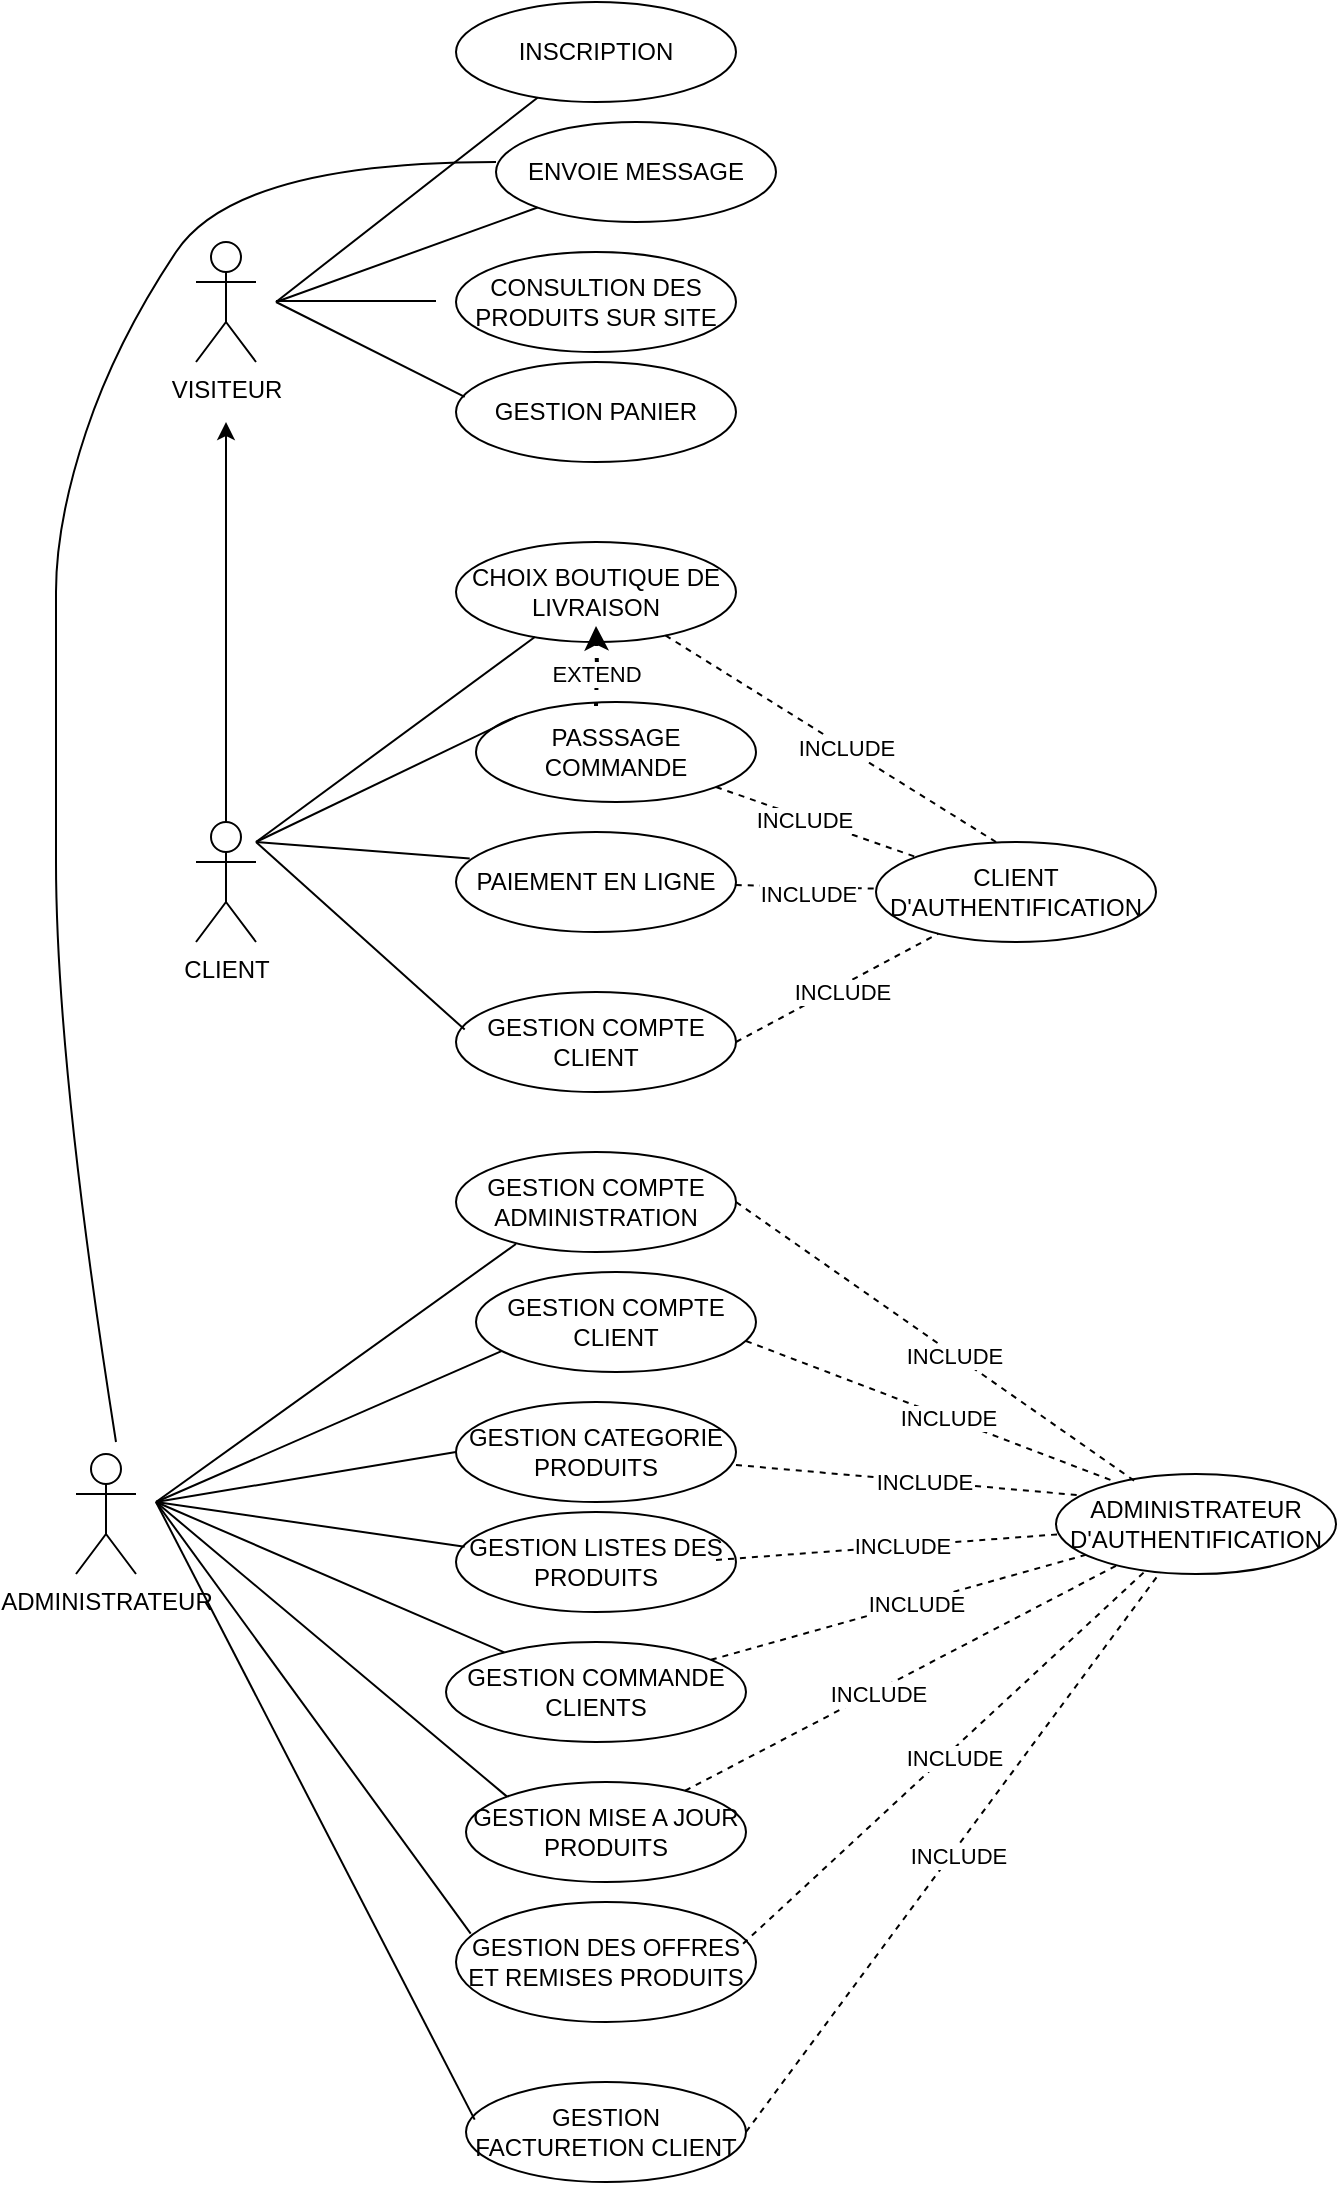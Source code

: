 <mxfile version="21.5.2" type="github">
  <diagram name="Page-1" id="VFj8cEdppRw5Jr-aeDxQ">
    <mxGraphModel dx="759" dy="318" grid="1" gridSize="10" guides="1" tooltips="1" connect="1" arrows="1" fold="1" page="1" pageScale="1" pageWidth="827" pageHeight="1169" math="0" shadow="0">
      <root>
        <mxCell id="0" />
        <mxCell id="1" parent="0" />
        <mxCell id="ilGVg9wScG-0XjAJgVdM-1" value="&lt;font style=&quot;vertical-align: inherit;&quot;&gt;&lt;font style=&quot;vertical-align: inherit;&quot;&gt;VISITEUR&lt;/font&gt;&lt;/font&gt;" style="shape=umlActor;verticalLabelPosition=bottom;verticalAlign=top;html=1;outlineConnect=0;" parent="1" vertex="1">
          <mxGeometry x="110" y="160" width="30" height="60" as="geometry" />
        </mxCell>
        <mxCell id="l0UFO7mw8MuFgwvBYyES-2" value="&lt;font style=&quot;vertical-align: inherit;&quot;&gt;&lt;font style=&quot;vertical-align: inherit;&quot;&gt;INSCRIPTION&lt;/font&gt;&lt;/font&gt;" style="ellipse;whiteSpace=wrap;html=1;" parent="1" vertex="1">
          <mxGeometry x="240" y="40" width="140" height="50" as="geometry" />
        </mxCell>
        <mxCell id="l0UFO7mw8MuFgwvBYyES-7" value="&lt;font style=&quot;vertical-align: inherit;&quot;&gt;&lt;font style=&quot;vertical-align: inherit;&quot;&gt;&lt;font style=&quot;vertical-align: inherit;&quot;&gt;&lt;font style=&quot;vertical-align: inherit;&quot;&gt;CONSULTION DES PRODUITS SUR SITE&lt;/font&gt;&lt;/font&gt;&lt;/font&gt;&lt;/font&gt;" style="ellipse;whiteSpace=wrap;html=1;" parent="1" vertex="1">
          <mxGeometry x="240" y="165" width="140" height="50" as="geometry" />
        </mxCell>
        <mxCell id="l0UFO7mw8MuFgwvBYyES-8" value="&lt;font style=&quot;vertical-align: inherit;&quot;&gt;&lt;font style=&quot;vertical-align: inherit;&quot;&gt;&lt;font style=&quot;vertical-align: inherit;&quot;&gt;&lt;font style=&quot;vertical-align: inherit;&quot;&gt;GESTION PANIER&lt;/font&gt;&lt;/font&gt;&lt;/font&gt;&lt;/font&gt;" style="ellipse;whiteSpace=wrap;html=1;" parent="1" vertex="1">
          <mxGeometry x="240" y="220" width="140" height="50" as="geometry" />
        </mxCell>
        <mxCell id="l0UFO7mw8MuFgwvBYyES-9" value="&lt;font style=&quot;vertical-align: inherit;&quot;&gt;&lt;font style=&quot;vertical-align: inherit;&quot;&gt;&lt;font style=&quot;vertical-align: inherit;&quot;&gt;&lt;font style=&quot;vertical-align: inherit;&quot;&gt;PASSSAGE COMMANDE&lt;/font&gt;&lt;/font&gt;&lt;/font&gt;&lt;/font&gt;" style="ellipse;whiteSpace=wrap;html=1;" parent="1" vertex="1">
          <mxGeometry x="250" y="390" width="140" height="50" as="geometry" />
        </mxCell>
        <mxCell id="l0UFO7mw8MuFgwvBYyES-11" value="&lt;font style=&quot;vertical-align: inherit;&quot;&gt;&lt;font style=&quot;vertical-align: inherit;&quot;&gt;&lt;font style=&quot;vertical-align: inherit;&quot;&gt;&lt;font style=&quot;vertical-align: inherit;&quot;&gt;ENVOIE MESSAGE&lt;/font&gt;&lt;/font&gt;&lt;/font&gt;&lt;/font&gt;" style="ellipse;whiteSpace=wrap;html=1;" parent="1" vertex="1">
          <mxGeometry x="260" y="100" width="140" height="50" as="geometry" />
        </mxCell>
        <mxCell id="l0UFO7mw8MuFgwvBYyES-13" value="&lt;font style=&quot;vertical-align: inherit;&quot;&gt;&lt;font style=&quot;vertical-align: inherit;&quot;&gt;&lt;font style=&quot;vertical-align: inherit;&quot;&gt;&lt;font style=&quot;vertical-align: inherit;&quot;&gt;&lt;font style=&quot;vertical-align: inherit;&quot;&gt;&lt;font style=&quot;vertical-align: inherit;&quot;&gt;&lt;font style=&quot;vertical-align: inherit;&quot;&gt;&lt;font style=&quot;vertical-align: inherit;&quot;&gt;CLIENT D&#39;AUTHENTIFICATION&lt;/font&gt;&lt;/font&gt;&lt;/font&gt;&lt;/font&gt;&lt;/font&gt;&lt;/font&gt;&lt;/font&gt;&lt;/font&gt;" style="ellipse;whiteSpace=wrap;html=1;" parent="1" vertex="1">
          <mxGeometry x="450" y="460" width="140" height="50" as="geometry" />
        </mxCell>
        <mxCell id="l0UFO7mw8MuFgwvBYyES-14" value="&lt;font style=&quot;vertical-align: inherit;&quot;&gt;&lt;font style=&quot;vertical-align: inherit;&quot;&gt;&lt;font style=&quot;vertical-align: inherit;&quot;&gt;&lt;font style=&quot;vertical-align: inherit;&quot;&gt;PAIEMENT EN LIGNE&lt;/font&gt;&lt;/font&gt;&lt;/font&gt;&lt;/font&gt;" style="ellipse;whiteSpace=wrap;html=1;" parent="1" vertex="1">
          <mxGeometry x="240" y="455" width="140" height="50" as="geometry" />
        </mxCell>
        <mxCell id="l0UFO7mw8MuFgwvBYyES-17" value="&lt;font style=&quot;vertical-align: inherit;&quot;&gt;&lt;font style=&quot;vertical-align: inherit;&quot;&gt;&lt;font style=&quot;vertical-align: inherit;&quot;&gt;&lt;font style=&quot;vertical-align: inherit;&quot;&gt;GESTION COMPTE CLIENT&lt;/font&gt;&lt;/font&gt;&lt;/font&gt;&lt;/font&gt;" style="ellipse;whiteSpace=wrap;html=1;" parent="1" vertex="1">
          <mxGeometry x="240" y="535" width="140" height="50" as="geometry" />
        </mxCell>
        <mxCell id="l0UFO7mw8MuFgwvBYyES-19" value="&lt;font style=&quot;vertical-align: inherit;&quot;&gt;&lt;font style=&quot;vertical-align: inherit;&quot;&gt;&lt;font style=&quot;vertical-align: inherit;&quot;&gt;&lt;font style=&quot;vertical-align: inherit;&quot;&gt;CHOIX BOUTIQUE DE LIVRAISON&lt;/font&gt;&lt;/font&gt;&lt;/font&gt;&lt;/font&gt;" style="ellipse;whiteSpace=wrap;html=1;" parent="1" vertex="1">
          <mxGeometry x="240" y="310" width="140" height="50" as="geometry" />
        </mxCell>
        <mxCell id="l0UFO7mw8MuFgwvBYyES-20" value="&lt;font style=&quot;vertical-align: inherit;&quot;&gt;&lt;font style=&quot;vertical-align: inherit;&quot;&gt;CLIENT&lt;/font&gt;&lt;/font&gt;" style="shape=umlActor;verticalLabelPosition=bottom;verticalAlign=top;html=1;outlineConnect=0;" parent="1" vertex="1">
          <mxGeometry x="110" y="450" width="30" height="60" as="geometry" />
        </mxCell>
        <mxCell id="l0UFO7mw8MuFgwvBYyES-23" value="" style="endArrow=none;html=1;rounded=0;" parent="1" target="l0UFO7mw8MuFgwvBYyES-11" edge="1">
          <mxGeometry width="50" height="50" relative="1" as="geometry">
            <mxPoint x="150" y="190" as="sourcePoint" />
            <mxPoint x="200" y="140" as="targetPoint" />
          </mxGeometry>
        </mxCell>
        <mxCell id="l0UFO7mw8MuFgwvBYyES-24" value="" style="endArrow=none;html=1;rounded=0;" parent="1" target="l0UFO7mw8MuFgwvBYyES-2" edge="1">
          <mxGeometry width="50" height="50" relative="1" as="geometry">
            <mxPoint x="150" y="190" as="sourcePoint" />
            <mxPoint x="262" y="120" as="targetPoint" />
          </mxGeometry>
        </mxCell>
        <mxCell id="l0UFO7mw8MuFgwvBYyES-25" value="" style="endArrow=none;html=1;rounded=0;" parent="1" edge="1">
          <mxGeometry width="50" height="50" relative="1" as="geometry">
            <mxPoint x="150" y="189.5" as="sourcePoint" />
            <mxPoint x="230" y="189.5" as="targetPoint" />
          </mxGeometry>
        </mxCell>
        <mxCell id="l0UFO7mw8MuFgwvBYyES-27" value="" style="endArrow=classic;html=1;rounded=0;exitX=0.5;exitY=0;exitDx=0;exitDy=0;exitPerimeter=0;" parent="1" source="l0UFO7mw8MuFgwvBYyES-20" edge="1">
          <mxGeometry width="50" height="50" relative="1" as="geometry">
            <mxPoint x="110" y="390" as="sourcePoint" />
            <mxPoint x="125" y="250" as="targetPoint" />
          </mxGeometry>
        </mxCell>
        <mxCell id="l0UFO7mw8MuFgwvBYyES-28" value="" style="endArrow=none;html=1;rounded=0;entryX=0.031;entryY=0.348;entryDx=0;entryDy=0;entryPerimeter=0;" parent="1" target="l0UFO7mw8MuFgwvBYyES-8" edge="1">
          <mxGeometry width="50" height="50" relative="1" as="geometry">
            <mxPoint x="150" y="190" as="sourcePoint" />
            <mxPoint x="210" y="220" as="targetPoint" />
          </mxGeometry>
        </mxCell>
        <mxCell id="l0UFO7mw8MuFgwvBYyES-31" value="" style="endArrow=none;html=1;rounded=0;entryX=0;entryY=0;entryDx=0;entryDy=0;" parent="1" target="l0UFO7mw8MuFgwvBYyES-9" edge="1">
          <mxGeometry width="50" height="50" relative="1" as="geometry">
            <mxPoint x="140" y="460" as="sourcePoint" />
            <mxPoint x="260" y="360" as="targetPoint" />
          </mxGeometry>
        </mxCell>
        <mxCell id="l0UFO7mw8MuFgwvBYyES-32" value="" style="endArrow=none;html=1;rounded=0;" parent="1" target="l0UFO7mw8MuFgwvBYyES-19" edge="1">
          <mxGeometry width="50" height="50" relative="1" as="geometry">
            <mxPoint x="140" y="460" as="sourcePoint" />
            <mxPoint x="255" y="361" as="targetPoint" />
          </mxGeometry>
        </mxCell>
        <mxCell id="l0UFO7mw8MuFgwvBYyES-33" value="" style="endArrow=none;html=1;rounded=0;entryX=0.049;entryY=0.264;entryDx=0;entryDy=0;entryPerimeter=0;" parent="1" target="l0UFO7mw8MuFgwvBYyES-14" edge="1">
          <mxGeometry width="50" height="50" relative="1" as="geometry">
            <mxPoint x="140" y="460" as="sourcePoint" />
            <mxPoint x="240" y="470" as="targetPoint" />
          </mxGeometry>
        </mxCell>
        <mxCell id="l0UFO7mw8MuFgwvBYyES-42" value="" style="endArrow=none;dashed=1;html=1;rounded=0;" parent="1" source="l0UFO7mw8MuFgwvBYyES-9" target="l0UFO7mw8MuFgwvBYyES-13" edge="1">
          <mxGeometry width="50" height="50" relative="1" as="geometry">
            <mxPoint x="390" y="410" as="sourcePoint" />
            <mxPoint x="440" y="360" as="targetPoint" />
          </mxGeometry>
        </mxCell>
        <mxCell id="l0UFO7mw8MuFgwvBYyES-53" value="&lt;font style=&quot;vertical-align: inherit;&quot;&gt;&lt;font style=&quot;vertical-align: inherit;&quot;&gt;&lt;font style=&quot;vertical-align: inherit;&quot;&gt;&lt;font style=&quot;vertical-align: inherit;&quot;&gt;INCLUDE&lt;/font&gt;&lt;/font&gt;&lt;/font&gt;&lt;/font&gt;" style="edgeLabel;html=1;align=center;verticalAlign=middle;resizable=0;points=[];" parent="l0UFO7mw8MuFgwvBYyES-42" vertex="1" connectable="0">
          <mxGeometry x="-0.119" y="-1" relative="1" as="geometry">
            <mxPoint as="offset" />
          </mxGeometry>
        </mxCell>
        <mxCell id="l0UFO7mw8MuFgwvBYyES-43" value="" style="endArrow=none;dashed=1;html=1;rounded=0;" parent="1" target="l0UFO7mw8MuFgwvBYyES-13" edge="1">
          <mxGeometry width="50" height="50" relative="1" as="geometry">
            <mxPoint x="380" y="560" as="sourcePoint" />
            <mxPoint x="440" y="520" as="targetPoint" />
          </mxGeometry>
        </mxCell>
        <mxCell id="l0UFO7mw8MuFgwvBYyES-62" value="&lt;font style=&quot;vertical-align: inherit;&quot;&gt;&lt;font style=&quot;vertical-align: inherit;&quot;&gt;INCLUDE&lt;/font&gt;&lt;/font&gt;" style="edgeLabel;html=1;align=center;verticalAlign=middle;resizable=0;points=[];" parent="l0UFO7mw8MuFgwvBYyES-43" vertex="1" connectable="0">
          <mxGeometry x="0.001" y="-2" relative="1" as="geometry">
            <mxPoint x="1" as="offset" />
          </mxGeometry>
        </mxCell>
        <mxCell id="l0UFO7mw8MuFgwvBYyES-46" value="" style="edgeStyle=orthogonalEdgeStyle;rounded=0;orthogonalLoop=1;jettySize=auto;html=1;&#xa;endArrow=none;dashed=1;html=1;dashPattern=1 3;strokeWidth=2;rounded=0;" parent="1" edge="1">
          <mxGeometry relative="1" as="geometry">
            <mxPoint x="310" y="392" as="sourcePoint" />
            <mxPoint x="310" y="352" as="targetPoint" />
          </mxGeometry>
        </mxCell>
        <mxCell id="l0UFO7mw8MuFgwvBYyES-47" value="&lt;font style=&quot;vertical-align: inherit;&quot;&gt;&lt;font style=&quot;vertical-align: inherit;&quot;&gt;EXTEND&lt;/font&gt;&lt;/font&gt;" style="edgeLabel;html=1;align=center;verticalAlign=middle;resizable=0;points=[];" parent="l0UFO7mw8MuFgwvBYyES-46" vertex="1" connectable="0">
          <mxGeometry x="-0.25" y="1" relative="1" as="geometry">
            <mxPoint as="offset" />
          </mxGeometry>
        </mxCell>
        <mxCell id="l0UFO7mw8MuFgwvBYyES-48" value="" style="endArrow=none;html=1;rounded=0;entryX=0.031;entryY=0.376;entryDx=0;entryDy=0;entryPerimeter=0;" parent="1" target="l0UFO7mw8MuFgwvBYyES-17" edge="1">
          <mxGeometry width="50" height="50" relative="1" as="geometry">
            <mxPoint x="140" y="460" as="sourcePoint" />
            <mxPoint x="260" y="480" as="targetPoint" />
          </mxGeometry>
        </mxCell>
        <mxCell id="l0UFO7mw8MuFgwvBYyES-49" value="" style="endArrow=none;dashed=1;html=1;rounded=0;" parent="1" source="l0UFO7mw8MuFgwvBYyES-14" target="l0UFO7mw8MuFgwvBYyES-13" edge="1">
          <mxGeometry width="50" height="50" relative="1" as="geometry">
            <mxPoint x="390" y="490" as="sourcePoint" />
            <mxPoint x="410" y="490" as="targetPoint" />
          </mxGeometry>
        </mxCell>
        <mxCell id="l0UFO7mw8MuFgwvBYyES-59" value="&lt;font style=&quot;vertical-align: inherit;&quot;&gt;&lt;font style=&quot;vertical-align: inherit;&quot;&gt;INCLUDE&lt;/font&gt;&lt;/font&gt;" style="edgeLabel;html=1;align=center;verticalAlign=middle;resizable=0;points=[];" parent="l0UFO7mw8MuFgwvBYyES-49" vertex="1" connectable="0">
          <mxGeometry x="0.024" y="-3" relative="1" as="geometry">
            <mxPoint as="offset" />
          </mxGeometry>
        </mxCell>
        <mxCell id="l0UFO7mw8MuFgwvBYyES-50" value="" style="endArrow=none;dashed=1;html=1;rounded=0;" parent="1" source="l0UFO7mw8MuFgwvBYyES-19" edge="1">
          <mxGeometry width="50" height="50" relative="1" as="geometry">
            <mxPoint x="414" y="420" as="sourcePoint" />
            <mxPoint x="510" y="460" as="targetPoint" />
          </mxGeometry>
        </mxCell>
        <mxCell id="l0UFO7mw8MuFgwvBYyES-52" value="&lt;font style=&quot;vertical-align: inherit;&quot;&gt;&lt;font style=&quot;vertical-align: inherit;&quot;&gt;INCLUDE&lt;/font&gt;&lt;/font&gt;" style="edgeLabel;html=1;align=center;verticalAlign=middle;resizable=0;points=[];" parent="l0UFO7mw8MuFgwvBYyES-50" vertex="1" connectable="0">
          <mxGeometry x="0.09" relative="1" as="geometry">
            <mxPoint as="offset" />
          </mxGeometry>
        </mxCell>
        <mxCell id="l0UFO7mw8MuFgwvBYyES-64" value="&lt;font style=&quot;vertical-align: inherit;&quot;&gt;&lt;font style=&quot;vertical-align: inherit;&quot;&gt;&lt;font style=&quot;vertical-align: inherit;&quot;&gt;&lt;font style=&quot;vertical-align: inherit;&quot;&gt;GESTION COMPTE ADMINISTRATION&lt;/font&gt;&lt;/font&gt;&lt;/font&gt;&lt;/font&gt;" style="ellipse;whiteSpace=wrap;html=1;" parent="1" vertex="1">
          <mxGeometry x="240" y="615" width="140" height="50" as="geometry" />
        </mxCell>
        <mxCell id="l0UFO7mw8MuFgwvBYyES-65" value="&lt;font style=&quot;vertical-align: inherit;&quot;&gt;&lt;font style=&quot;vertical-align: inherit;&quot;&gt;&lt;font style=&quot;vertical-align: inherit;&quot;&gt;&lt;font style=&quot;vertical-align: inherit;&quot;&gt;&lt;font style=&quot;vertical-align: inherit;&quot;&gt;&lt;font style=&quot;vertical-align: inherit;&quot;&gt;GESTION CATEGORIE PRODUITS&lt;/font&gt;&lt;/font&gt;&lt;/font&gt;&lt;/font&gt;&lt;/font&gt;&lt;/font&gt;" style="ellipse;whiteSpace=wrap;html=1;" parent="1" vertex="1">
          <mxGeometry x="240" y="740" width="140" height="50" as="geometry" />
        </mxCell>
        <mxCell id="l0UFO7mw8MuFgwvBYyES-66" value="&lt;font style=&quot;vertical-align: inherit;&quot;&gt;&lt;font style=&quot;vertical-align: inherit;&quot;&gt;&lt;font style=&quot;vertical-align: inherit;&quot;&gt;&lt;font style=&quot;vertical-align: inherit;&quot;&gt;&lt;font style=&quot;vertical-align: inherit;&quot;&gt;&lt;font style=&quot;vertical-align: inherit;&quot;&gt;GESTION LISTES DES PRODUITS&lt;/font&gt;&lt;/font&gt;&lt;/font&gt;&lt;/font&gt;&lt;/font&gt;&lt;/font&gt;" style="ellipse;whiteSpace=wrap;html=1;" parent="1" vertex="1">
          <mxGeometry x="240" y="795" width="140" height="50" as="geometry" />
        </mxCell>
        <mxCell id="l0UFO7mw8MuFgwvBYyES-67" value="&lt;font style=&quot;vertical-align: inherit;&quot;&gt;&lt;font style=&quot;vertical-align: inherit;&quot;&gt;&lt;font style=&quot;vertical-align: inherit;&quot;&gt;&lt;font style=&quot;vertical-align: inherit;&quot;&gt;&lt;font style=&quot;vertical-align: inherit;&quot;&gt;&lt;font style=&quot;vertical-align: inherit;&quot;&gt;GESTION MISE A JOUR PRODUITS&lt;/font&gt;&lt;/font&gt;&lt;/font&gt;&lt;/font&gt;&lt;/font&gt;&lt;/font&gt;" style="ellipse;whiteSpace=wrap;html=1;" parent="1" vertex="1">
          <mxGeometry x="245" y="930" width="140" height="50" as="geometry" />
        </mxCell>
        <mxCell id="l0UFO7mw8MuFgwvBYyES-68" value="&lt;font style=&quot;vertical-align: inherit;&quot;&gt;&lt;font style=&quot;vertical-align: inherit;&quot;&gt;&lt;font style=&quot;vertical-align: inherit;&quot;&gt;&lt;font style=&quot;vertical-align: inherit;&quot;&gt;&lt;font style=&quot;vertical-align: inherit;&quot;&gt;&lt;font style=&quot;vertical-align: inherit;&quot;&gt;GESTION COMPTE CLIENT&lt;/font&gt;&lt;/font&gt;&lt;/font&gt;&lt;/font&gt;&lt;/font&gt;&lt;/font&gt;" style="ellipse;whiteSpace=wrap;html=1;" parent="1" vertex="1">
          <mxGeometry x="250" y="675" width="140" height="50" as="geometry" />
        </mxCell>
        <mxCell id="l0UFO7mw8MuFgwvBYyES-69" value="&lt;font style=&quot;vertical-align: inherit;&quot;&gt;&lt;font style=&quot;vertical-align: inherit;&quot;&gt;ADMINISTRATEUR D&#39;AUTHENTIFICATION&lt;/font&gt;&lt;/font&gt;" style="ellipse;whiteSpace=wrap;html=1;" parent="1" vertex="1">
          <mxGeometry x="540" y="776" width="140" height="50" as="geometry" />
        </mxCell>
        <mxCell id="l0UFO7mw8MuFgwvBYyES-70" value="&lt;font style=&quot;vertical-align: inherit;&quot;&gt;&lt;font style=&quot;vertical-align: inherit;&quot;&gt;&lt;font style=&quot;vertical-align: inherit;&quot;&gt;&lt;font style=&quot;vertical-align: inherit;&quot;&gt;GESTION DES OFFRES ET REMISES PRODUITS&lt;/font&gt;&lt;/font&gt;&lt;/font&gt;&lt;/font&gt;" style="ellipse;whiteSpace=wrap;html=1;" parent="1" vertex="1">
          <mxGeometry x="240" y="990" width="150" height="60" as="geometry" />
        </mxCell>
        <mxCell id="l0UFO7mw8MuFgwvBYyES-71" value="&lt;font style=&quot;vertical-align: inherit;&quot;&gt;&lt;font style=&quot;vertical-align: inherit;&quot;&gt;&lt;font style=&quot;vertical-align: inherit;&quot;&gt;&lt;font style=&quot;vertical-align: inherit;&quot;&gt;&lt;font style=&quot;vertical-align: inherit;&quot;&gt;&lt;font style=&quot;vertical-align: inherit;&quot;&gt;GESTION FACTURETION CLIENT&lt;/font&gt;&lt;/font&gt;&lt;/font&gt;&lt;/font&gt;&lt;/font&gt;&lt;/font&gt;" style="ellipse;whiteSpace=wrap;html=1;" parent="1" vertex="1">
          <mxGeometry x="245" y="1080" width="140" height="50" as="geometry" />
        </mxCell>
        <mxCell id="l0UFO7mw8MuFgwvBYyES-74" value="&lt;font style=&quot;vertical-align: inherit;&quot;&gt;&lt;font style=&quot;vertical-align: inherit;&quot;&gt;&lt;font style=&quot;vertical-align: inherit;&quot;&gt;&lt;font style=&quot;vertical-align: inherit;&quot;&gt;GESTION COMMANDE CLIENTS&lt;/font&gt;&lt;/font&gt;&lt;/font&gt;&lt;/font&gt;" style="ellipse;whiteSpace=wrap;html=1;" parent="1" vertex="1">
          <mxGeometry x="235" y="860" width="150" height="50" as="geometry" />
        </mxCell>
        <mxCell id="l0UFO7mw8MuFgwvBYyES-76" value="" style="endArrow=none;html=1;rounded=0;entryX=0.091;entryY=0.792;entryDx=0;entryDy=0;entryPerimeter=0;" parent="1" target="l0UFO7mw8MuFgwvBYyES-68" edge="1">
          <mxGeometry width="50" height="50" relative="1" as="geometry">
            <mxPoint x="90" y="790" as="sourcePoint" />
            <mxPoint x="276.752" y="710.658" as="targetPoint" />
          </mxGeometry>
        </mxCell>
        <mxCell id="l0UFO7mw8MuFgwvBYyES-77" value="" style="endArrow=none;html=1;rounded=0;entryX=0.214;entryY=0.92;entryDx=0;entryDy=0;entryPerimeter=0;" parent="1" target="l0UFO7mw8MuFgwvBYyES-64" edge="1">
          <mxGeometry width="50" height="50" relative="1" as="geometry">
            <mxPoint x="90" y="790" as="sourcePoint" />
            <mxPoint x="279.145" y="666.44" as="targetPoint" />
          </mxGeometry>
        </mxCell>
        <mxCell id="l0UFO7mw8MuFgwvBYyES-78" value="" style="endArrow=none;html=1;rounded=0;entryX=0;entryY=0.5;entryDx=0;entryDy=0;" parent="1" target="l0UFO7mw8MuFgwvBYyES-65" edge="1">
          <mxGeometry width="50" height="50" relative="1" as="geometry">
            <mxPoint x="90" y="790" as="sourcePoint" />
            <mxPoint x="230" y="764.5" as="targetPoint" />
          </mxGeometry>
        </mxCell>
        <mxCell id="l0UFO7mw8MuFgwvBYyES-80" value="" style="endArrow=none;html=1;rounded=0;entryX=0.031;entryY=0.348;entryDx=0;entryDy=0;entryPerimeter=0;" parent="1" target="l0UFO7mw8MuFgwvBYyES-66" edge="1">
          <mxGeometry width="50" height="50" relative="1" as="geometry">
            <mxPoint x="90" y="790" as="sourcePoint" />
            <mxPoint x="210" y="795" as="targetPoint" />
          </mxGeometry>
        </mxCell>
        <mxCell id="l0UFO7mw8MuFgwvBYyES-81" value="" style="endArrow=none;html=1;rounded=0;entryX=0;entryY=0;entryDx=0;entryDy=0;" parent="1" target="l0UFO7mw8MuFgwvBYyES-67" edge="1">
          <mxGeometry width="50" height="50" relative="1" as="geometry">
            <mxPoint x="90" y="790" as="sourcePoint" />
            <mxPoint x="260" y="935" as="targetPoint" />
          </mxGeometry>
        </mxCell>
        <mxCell id="l0UFO7mw8MuFgwvBYyES-82" value="" style="endArrow=none;html=1;rounded=0;" parent="1" target="l0UFO7mw8MuFgwvBYyES-74" edge="1">
          <mxGeometry width="50" height="50" relative="1" as="geometry">
            <mxPoint x="90" y="790" as="sourcePoint" />
            <mxPoint x="255" y="936" as="targetPoint" />
          </mxGeometry>
        </mxCell>
        <mxCell id="l0UFO7mw8MuFgwvBYyES-83" value="" style="endArrow=none;html=1;rounded=0;entryX=0.049;entryY=0.264;entryDx=0;entryDy=0;entryPerimeter=0;" parent="1" target="l0UFO7mw8MuFgwvBYyES-70" edge="1">
          <mxGeometry width="50" height="50" relative="1" as="geometry">
            <mxPoint x="90" y="790" as="sourcePoint" />
            <mxPoint x="240" y="1045" as="targetPoint" />
          </mxGeometry>
        </mxCell>
        <mxCell id="l0UFO7mw8MuFgwvBYyES-84" value="" style="endArrow=none;dashed=1;html=1;rounded=0;" parent="1" source="l0UFO7mw8MuFgwvBYyES-67" target="l0UFO7mw8MuFgwvBYyES-69" edge="1">
          <mxGeometry width="50" height="50" relative="1" as="geometry">
            <mxPoint x="390" y="985" as="sourcePoint" />
            <mxPoint x="440" y="935" as="targetPoint" />
          </mxGeometry>
        </mxCell>
        <mxCell id="l0UFO7mw8MuFgwvBYyES-85" value="&lt;font style=&quot;vertical-align: inherit;&quot;&gt;&lt;font style=&quot;vertical-align: inherit;&quot;&gt;&lt;font style=&quot;vertical-align: inherit;&quot;&gt;&lt;font style=&quot;vertical-align: inherit;&quot;&gt;INCLUDE&lt;/font&gt;&lt;/font&gt;&lt;/font&gt;&lt;/font&gt;" style="edgeLabel;html=1;align=center;verticalAlign=middle;resizable=0;points=[];" parent="l0UFO7mw8MuFgwvBYyES-84" vertex="1" connectable="0">
          <mxGeometry x="-0.119" y="-1" relative="1" as="geometry">
            <mxPoint as="offset" />
          </mxGeometry>
        </mxCell>
        <mxCell id="l0UFO7mw8MuFgwvBYyES-86" value="" style="endArrow=none;dashed=1;html=1;rounded=0;exitX=1;exitY=0.5;exitDx=0;exitDy=0;" parent="1" source="l0UFO7mw8MuFgwvBYyES-71" target="l0UFO7mw8MuFgwvBYyES-69" edge="1">
          <mxGeometry width="50" height="50" relative="1" as="geometry">
            <mxPoint x="380" y="1135" as="sourcePoint" />
            <mxPoint x="440" y="1095" as="targetPoint" />
          </mxGeometry>
        </mxCell>
        <mxCell id="l0UFO7mw8MuFgwvBYyES-87" value="&lt;font style=&quot;vertical-align: inherit;&quot;&gt;&lt;font style=&quot;vertical-align: inherit;&quot;&gt;INCLUDE&lt;/font&gt;&lt;/font&gt;" style="edgeLabel;html=1;align=center;verticalAlign=middle;resizable=0;points=[];" parent="l0UFO7mw8MuFgwvBYyES-86" vertex="1" connectable="0">
          <mxGeometry x="0.001" y="-2" relative="1" as="geometry">
            <mxPoint x="1" as="offset" />
          </mxGeometry>
        </mxCell>
        <mxCell id="l0UFO7mw8MuFgwvBYyES-90" value="" style="endArrow=none;html=1;rounded=0;entryX=0.031;entryY=0.376;entryDx=0;entryDy=0;entryPerimeter=0;" parent="1" target="l0UFO7mw8MuFgwvBYyES-71" edge="1">
          <mxGeometry width="50" height="50" relative="1" as="geometry">
            <mxPoint x="90" y="790" as="sourcePoint" />
            <mxPoint x="260" y="1055" as="targetPoint" />
          </mxGeometry>
        </mxCell>
        <mxCell id="l0UFO7mw8MuFgwvBYyES-91" value="" style="endArrow=none;dashed=1;html=1;rounded=0;exitX=0.957;exitY=0.348;exitDx=0;exitDy=0;exitPerimeter=0;" parent="1" source="l0UFO7mw8MuFgwvBYyES-70" target="l0UFO7mw8MuFgwvBYyES-69" edge="1">
          <mxGeometry width="50" height="50" relative="1" as="geometry">
            <mxPoint x="390" y="1065" as="sourcePoint" />
            <mxPoint x="410" y="1065" as="targetPoint" />
          </mxGeometry>
        </mxCell>
        <mxCell id="l0UFO7mw8MuFgwvBYyES-92" value="&lt;font style=&quot;vertical-align: inherit;&quot;&gt;&lt;font style=&quot;vertical-align: inherit;&quot;&gt;INCLUDE&lt;/font&gt;&lt;/font&gt;" style="edgeLabel;html=1;align=center;verticalAlign=middle;resizable=0;points=[];" parent="l0UFO7mw8MuFgwvBYyES-91" vertex="1" connectable="0">
          <mxGeometry x="0.024" y="-3" relative="1" as="geometry">
            <mxPoint as="offset" />
          </mxGeometry>
        </mxCell>
        <mxCell id="l0UFO7mw8MuFgwvBYyES-93" value="" style="endArrow=none;dashed=1;html=1;rounded=0;" parent="1" source="l0UFO7mw8MuFgwvBYyES-74" target="l0UFO7mw8MuFgwvBYyES-69" edge="1">
          <mxGeometry width="50" height="50" relative="1" as="geometry">
            <mxPoint x="414" y="995" as="sourcePoint" />
            <mxPoint x="510" y="1035" as="targetPoint" />
          </mxGeometry>
        </mxCell>
        <mxCell id="l0UFO7mw8MuFgwvBYyES-94" value="&lt;font style=&quot;vertical-align: inherit;&quot;&gt;&lt;font style=&quot;vertical-align: inherit;&quot;&gt;INCLUDE&lt;/font&gt;&lt;/font&gt;" style="edgeLabel;html=1;align=center;verticalAlign=middle;resizable=0;points=[];" parent="l0UFO7mw8MuFgwvBYyES-93" vertex="1" connectable="0">
          <mxGeometry x="0.09" relative="1" as="geometry">
            <mxPoint as="offset" />
          </mxGeometry>
        </mxCell>
        <mxCell id="l0UFO7mw8MuFgwvBYyES-95" value="&lt;font style=&quot;vertical-align: inherit;&quot;&gt;&lt;font style=&quot;vertical-align: inherit;&quot;&gt;&lt;font style=&quot;vertical-align: inherit;&quot;&gt;&lt;font style=&quot;vertical-align: inherit;&quot;&gt;ADMINISTRATEUR&lt;/font&gt;&lt;/font&gt;&lt;/font&gt;&lt;/font&gt;" style="shape=umlActor;verticalLabelPosition=bottom;verticalAlign=top;html=1;outlineConnect=0;" parent="1" vertex="1">
          <mxGeometry x="50" y="766" width="30" height="60" as="geometry" />
        </mxCell>
        <mxCell id="l0UFO7mw8MuFgwvBYyES-96" value="" style="curved=1;endArrow=none;html=1;rounded=0;&#xa;&#xa;&#xa;endArrow=none;html=1;rounded=0;entryX=0;entryY=0.4;entryDx=0;entryDy=0;entryPerimeter=0;" parent="1" target="l0UFO7mw8MuFgwvBYyES-11" edge="1">
          <mxGeometry width="50" height="50" relative="1" as="geometry">
            <mxPoint x="70" y="760" as="sourcePoint" />
            <mxPoint x="250" y="120" as="targetPoint" />
            <Array as="points">
              <mxPoint x="40" y="570" />
              <mxPoint x="40" y="370" />
              <mxPoint x="40" y="300" />
              <mxPoint x="70" y="210" />
              <mxPoint x="130" y="120" />
            </Array>
          </mxGeometry>
        </mxCell>
        <mxCell id="l0UFO7mw8MuFgwvBYyES-98" value="" style="endArrow=none;dashed=1;html=1;rounded=0;" parent="1" target="l0UFO7mw8MuFgwvBYyES-69" edge="1">
          <mxGeometry width="50" height="50" relative="1" as="geometry">
            <mxPoint x="370" y="819" as="sourcePoint" />
            <mxPoint x="557" y="766" as="targetPoint" />
          </mxGeometry>
        </mxCell>
        <mxCell id="l0UFO7mw8MuFgwvBYyES-99" value="&lt;font style=&quot;vertical-align: inherit;&quot;&gt;&lt;font style=&quot;vertical-align: inherit;&quot;&gt;INCLUDE&lt;/font&gt;&lt;/font&gt;" style="edgeLabel;html=1;align=center;verticalAlign=middle;resizable=0;points=[];" parent="l0UFO7mw8MuFgwvBYyES-98" vertex="1" connectable="0">
          <mxGeometry x="0.09" relative="1" as="geometry">
            <mxPoint as="offset" />
          </mxGeometry>
        </mxCell>
        <mxCell id="l0UFO7mw8MuFgwvBYyES-101" value="" style="endArrow=none;dashed=1;html=1;rounded=0;entryX=0.083;entryY=0.212;entryDx=0;entryDy=0;entryPerimeter=0;" parent="1" target="l0UFO7mw8MuFgwvBYyES-69" edge="1">
          <mxGeometry width="50" height="50" relative="1" as="geometry">
            <mxPoint x="380" y="771.5" as="sourcePoint" />
            <mxPoint x="551" y="758.5" as="targetPoint" />
          </mxGeometry>
        </mxCell>
        <mxCell id="l0UFO7mw8MuFgwvBYyES-102" value="&lt;font style=&quot;vertical-align: inherit;&quot;&gt;&lt;font style=&quot;vertical-align: inherit;&quot;&gt;INCLUDE&lt;/font&gt;&lt;/font&gt;" style="edgeLabel;html=1;align=center;verticalAlign=middle;resizable=0;points=[];" parent="l0UFO7mw8MuFgwvBYyES-101" vertex="1" connectable="0">
          <mxGeometry x="0.09" relative="1" as="geometry">
            <mxPoint as="offset" />
          </mxGeometry>
        </mxCell>
        <mxCell id="l0UFO7mw8MuFgwvBYyES-103" value="" style="endArrow=none;dashed=1;html=1;rounded=0;entryX=0.214;entryY=0.08;entryDx=0;entryDy=0;entryPerimeter=0;" parent="1" target="l0UFO7mw8MuFgwvBYyES-69" edge="1">
          <mxGeometry width="50" height="50" relative="1" as="geometry">
            <mxPoint x="385" y="709.5" as="sourcePoint" />
            <mxPoint x="557" y="725" as="targetPoint" />
          </mxGeometry>
        </mxCell>
        <mxCell id="l0UFO7mw8MuFgwvBYyES-104" value="&lt;font style=&quot;vertical-align: inherit;&quot;&gt;&lt;font style=&quot;vertical-align: inherit;&quot;&gt;INCLUDE&lt;/font&gt;&lt;/font&gt;" style="edgeLabel;html=1;align=center;verticalAlign=middle;resizable=0;points=[];" parent="l0UFO7mw8MuFgwvBYyES-103" vertex="1" connectable="0">
          <mxGeometry x="0.09" relative="1" as="geometry">
            <mxPoint as="offset" />
          </mxGeometry>
        </mxCell>
        <mxCell id="l0UFO7mw8MuFgwvBYyES-105" value="" style="endArrow=none;dashed=1;html=1;rounded=0;entryX=0.286;entryY=0.08;entryDx=0;entryDy=0;entryPerimeter=0;" parent="1" target="l0UFO7mw8MuFgwvBYyES-69" edge="1">
          <mxGeometry width="50" height="50" relative="1" as="geometry">
            <mxPoint x="380" y="640" as="sourcePoint" />
            <mxPoint x="565" y="710.5" as="targetPoint" />
          </mxGeometry>
        </mxCell>
        <mxCell id="l0UFO7mw8MuFgwvBYyES-106" value="&lt;font style=&quot;vertical-align: inherit;&quot;&gt;&lt;font style=&quot;vertical-align: inherit;&quot;&gt;INCLUDE&lt;/font&gt;&lt;/font&gt;" style="edgeLabel;html=1;align=center;verticalAlign=middle;resizable=0;points=[];" parent="l0UFO7mw8MuFgwvBYyES-105" vertex="1" connectable="0">
          <mxGeometry x="0.09" relative="1" as="geometry">
            <mxPoint as="offset" />
          </mxGeometry>
        </mxCell>
      </root>
    </mxGraphModel>
  </diagram>
</mxfile>
